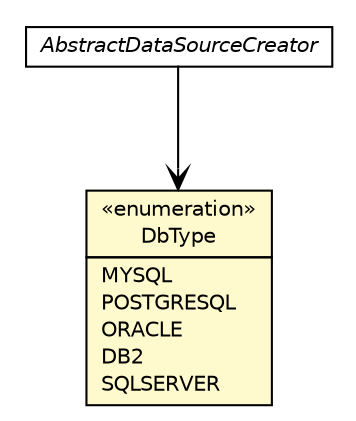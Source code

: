 #!/usr/local/bin/dot
#
# Class diagram 
# Generated by UMLGraph version R5_6_6-8-g8d7759 (http://www.umlgraph.org/)
#

digraph G {
	edge [fontname="Helvetica",fontsize=10,labelfontname="Helvetica",labelfontsize=10];
	node [fontname="Helvetica",fontsize=10,shape=plaintext];
	nodesep=0.25;
	ranksep=0.5;
	// org.dayatang.datasource4saas.dscreator.DbType
	c39641 [label=<<table title="org.dayatang.datasource4saas.dscreator.DbType" border="0" cellborder="1" cellspacing="0" cellpadding="2" port="p" bgcolor="lemonChiffon" href="./DbType.html">
		<tr><td><table border="0" cellspacing="0" cellpadding="1">
<tr><td align="center" balign="center"> &#171;enumeration&#187; </td></tr>
<tr><td align="center" balign="center"> DbType </td></tr>
		</table></td></tr>
		<tr><td><table border="0" cellspacing="0" cellpadding="1">
<tr><td align="left" balign="left"> MYSQL </td></tr>
<tr><td align="left" balign="left"> POSTGRESQL </td></tr>
<tr><td align="left" balign="left"> ORACLE </td></tr>
<tr><td align="left" balign="left"> DB2 </td></tr>
<tr><td align="left" balign="left"> SQLSERVER </td></tr>
		</table></td></tr>
		</table>>, URL="./DbType.html", fontname="Helvetica", fontcolor="black", fontsize=10.0];
	// org.dayatang.datasource4saas.dscreator.AbstractDataSourceCreator
	c39646 [label=<<table title="org.dayatang.datasource4saas.dscreator.AbstractDataSourceCreator" border="0" cellborder="1" cellspacing="0" cellpadding="2" port="p" href="./AbstractDataSourceCreator.html">
		<tr><td><table border="0" cellspacing="0" cellpadding="1">
<tr><td align="center" balign="center"><font face="Helvetica-Oblique"> AbstractDataSourceCreator </font></td></tr>
		</table></td></tr>
		</table>>, URL="./AbstractDataSourceCreator.html", fontname="Helvetica", fontcolor="black", fontsize=10.0];
	// org.dayatang.datasource4saas.dscreator.AbstractDataSourceCreator NAVASSOC org.dayatang.datasource4saas.dscreator.DbType
	c39646:p -> c39641:p [taillabel="", label=" "headlabel="", fontname="Helvetica", fontcolor="black", fontsize=10.0, color="black", arrowhead=open];
}

